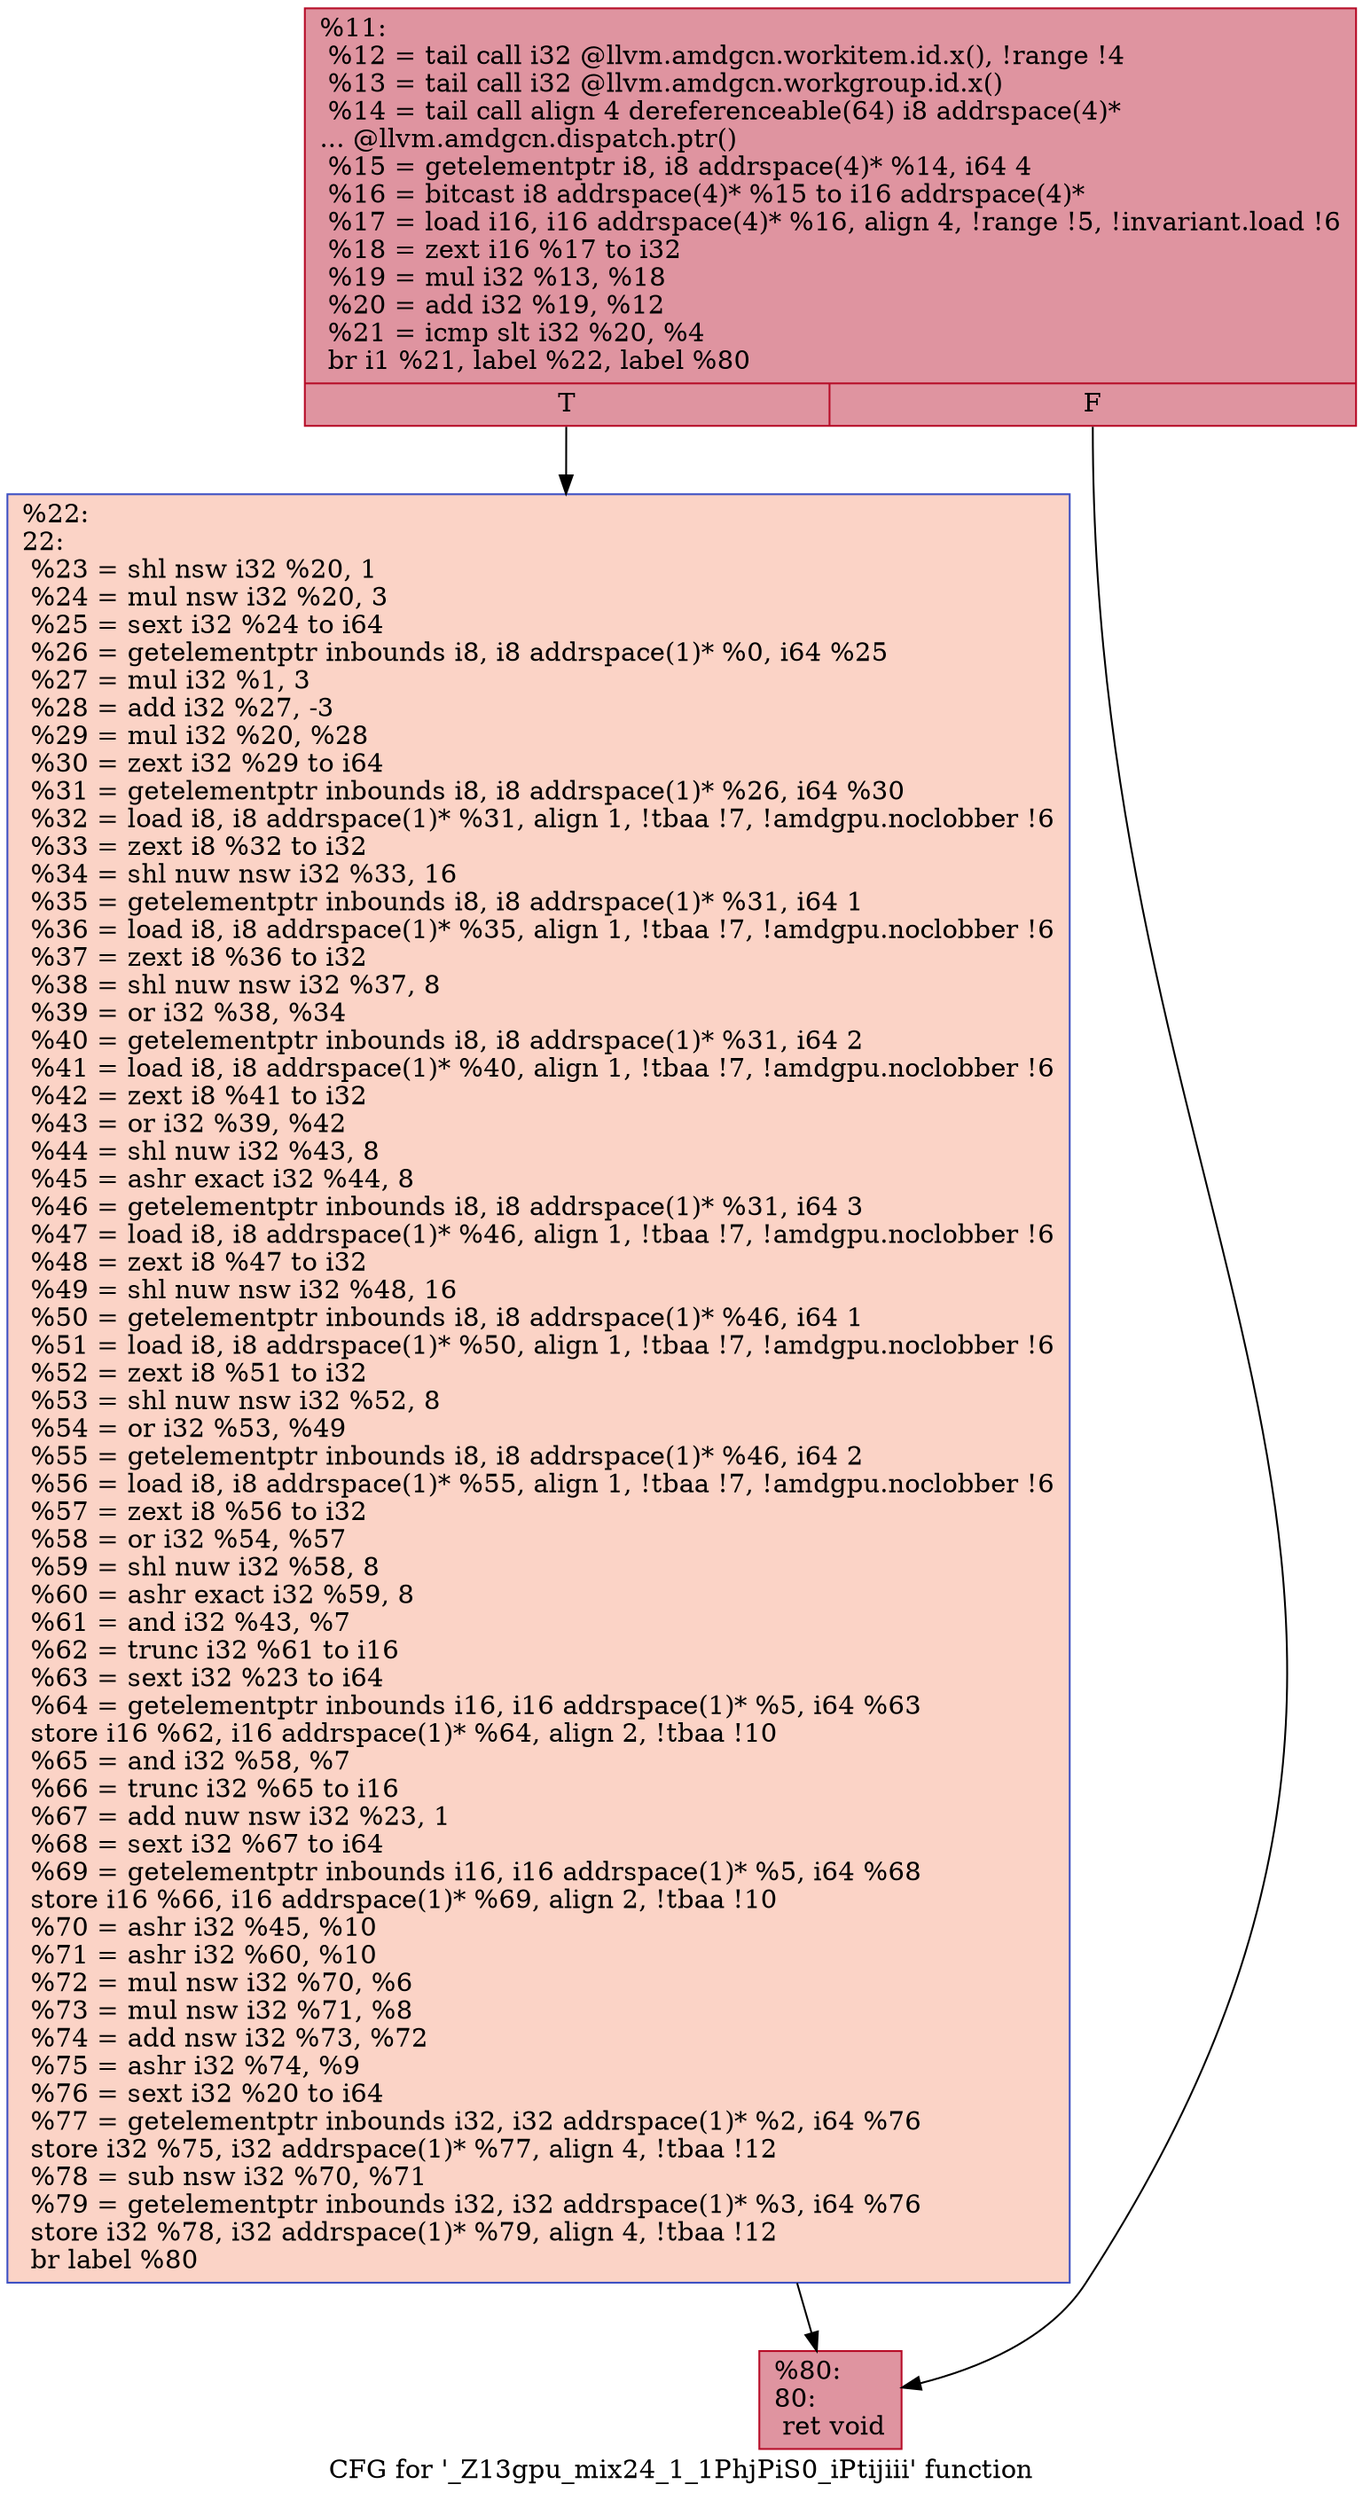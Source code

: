 digraph "CFG for '_Z13gpu_mix24_1_1PhjPiS0_iPtijiii' function" {
	label="CFG for '_Z13gpu_mix24_1_1PhjPiS0_iPtijiii' function";

	Node0x4e45f40 [shape=record,color="#b70d28ff", style=filled, fillcolor="#b70d2870",label="{%11:\l  %12 = tail call i32 @llvm.amdgcn.workitem.id.x(), !range !4\l  %13 = tail call i32 @llvm.amdgcn.workgroup.id.x()\l  %14 = tail call align 4 dereferenceable(64) i8 addrspace(4)*\l... @llvm.amdgcn.dispatch.ptr()\l  %15 = getelementptr i8, i8 addrspace(4)* %14, i64 4\l  %16 = bitcast i8 addrspace(4)* %15 to i16 addrspace(4)*\l  %17 = load i16, i16 addrspace(4)* %16, align 4, !range !5, !invariant.load !6\l  %18 = zext i16 %17 to i32\l  %19 = mul i32 %13, %18\l  %20 = add i32 %19, %12\l  %21 = icmp slt i32 %20, %4\l  br i1 %21, label %22, label %80\l|{<s0>T|<s1>F}}"];
	Node0x4e45f40:s0 -> Node0x4e48a50;
	Node0x4e45f40:s1 -> Node0x4e48ae0;
	Node0x4e48a50 [shape=record,color="#3d50c3ff", style=filled, fillcolor="#f59c7d70",label="{%22:\l22:                                               \l  %23 = shl nsw i32 %20, 1\l  %24 = mul nsw i32 %20, 3\l  %25 = sext i32 %24 to i64\l  %26 = getelementptr inbounds i8, i8 addrspace(1)* %0, i64 %25\l  %27 = mul i32 %1, 3\l  %28 = add i32 %27, -3\l  %29 = mul i32 %20, %28\l  %30 = zext i32 %29 to i64\l  %31 = getelementptr inbounds i8, i8 addrspace(1)* %26, i64 %30\l  %32 = load i8, i8 addrspace(1)* %31, align 1, !tbaa !7, !amdgpu.noclobber !6\l  %33 = zext i8 %32 to i32\l  %34 = shl nuw nsw i32 %33, 16\l  %35 = getelementptr inbounds i8, i8 addrspace(1)* %31, i64 1\l  %36 = load i8, i8 addrspace(1)* %35, align 1, !tbaa !7, !amdgpu.noclobber !6\l  %37 = zext i8 %36 to i32\l  %38 = shl nuw nsw i32 %37, 8\l  %39 = or i32 %38, %34\l  %40 = getelementptr inbounds i8, i8 addrspace(1)* %31, i64 2\l  %41 = load i8, i8 addrspace(1)* %40, align 1, !tbaa !7, !amdgpu.noclobber !6\l  %42 = zext i8 %41 to i32\l  %43 = or i32 %39, %42\l  %44 = shl nuw i32 %43, 8\l  %45 = ashr exact i32 %44, 8\l  %46 = getelementptr inbounds i8, i8 addrspace(1)* %31, i64 3\l  %47 = load i8, i8 addrspace(1)* %46, align 1, !tbaa !7, !amdgpu.noclobber !6\l  %48 = zext i8 %47 to i32\l  %49 = shl nuw nsw i32 %48, 16\l  %50 = getelementptr inbounds i8, i8 addrspace(1)* %46, i64 1\l  %51 = load i8, i8 addrspace(1)* %50, align 1, !tbaa !7, !amdgpu.noclobber !6\l  %52 = zext i8 %51 to i32\l  %53 = shl nuw nsw i32 %52, 8\l  %54 = or i32 %53, %49\l  %55 = getelementptr inbounds i8, i8 addrspace(1)* %46, i64 2\l  %56 = load i8, i8 addrspace(1)* %55, align 1, !tbaa !7, !amdgpu.noclobber !6\l  %57 = zext i8 %56 to i32\l  %58 = or i32 %54, %57\l  %59 = shl nuw i32 %58, 8\l  %60 = ashr exact i32 %59, 8\l  %61 = and i32 %43, %7\l  %62 = trunc i32 %61 to i16\l  %63 = sext i32 %23 to i64\l  %64 = getelementptr inbounds i16, i16 addrspace(1)* %5, i64 %63\l  store i16 %62, i16 addrspace(1)* %64, align 2, !tbaa !10\l  %65 = and i32 %58, %7\l  %66 = trunc i32 %65 to i16\l  %67 = add nuw nsw i32 %23, 1\l  %68 = sext i32 %67 to i64\l  %69 = getelementptr inbounds i16, i16 addrspace(1)* %5, i64 %68\l  store i16 %66, i16 addrspace(1)* %69, align 2, !tbaa !10\l  %70 = ashr i32 %45, %10\l  %71 = ashr i32 %60, %10\l  %72 = mul nsw i32 %70, %6\l  %73 = mul nsw i32 %71, %8\l  %74 = add nsw i32 %73, %72\l  %75 = ashr i32 %74, %9\l  %76 = sext i32 %20 to i64\l  %77 = getelementptr inbounds i32, i32 addrspace(1)* %2, i64 %76\l  store i32 %75, i32 addrspace(1)* %77, align 4, !tbaa !12\l  %78 = sub nsw i32 %70, %71\l  %79 = getelementptr inbounds i32, i32 addrspace(1)* %3, i64 %76\l  store i32 %78, i32 addrspace(1)* %79, align 4, !tbaa !12\l  br label %80\l}"];
	Node0x4e48a50 -> Node0x4e48ae0;
	Node0x4e48ae0 [shape=record,color="#b70d28ff", style=filled, fillcolor="#b70d2870",label="{%80:\l80:                                               \l  ret void\l}"];
}
